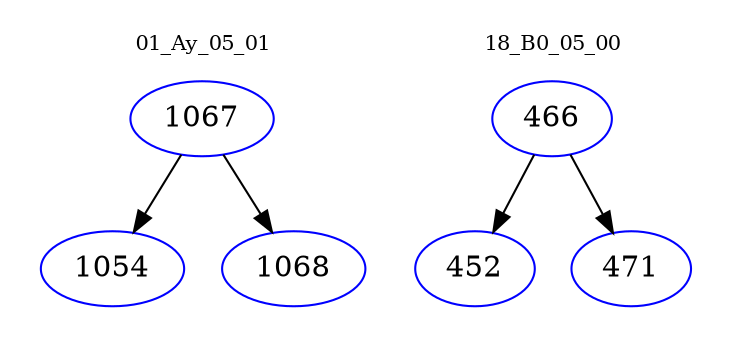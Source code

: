 digraph{
subgraph cluster_0 {
color = white
label = "01_Ay_05_01";
fontsize=10;
T0_1067 [label="1067", color="blue"]
T0_1067 -> T0_1054 [color="black"]
T0_1054 [label="1054", color="blue"]
T0_1067 -> T0_1068 [color="black"]
T0_1068 [label="1068", color="blue"]
}
subgraph cluster_1 {
color = white
label = "18_B0_05_00";
fontsize=10;
T1_466 [label="466", color="blue"]
T1_466 -> T1_452 [color="black"]
T1_452 [label="452", color="blue"]
T1_466 -> T1_471 [color="black"]
T1_471 [label="471", color="blue"]
}
}
